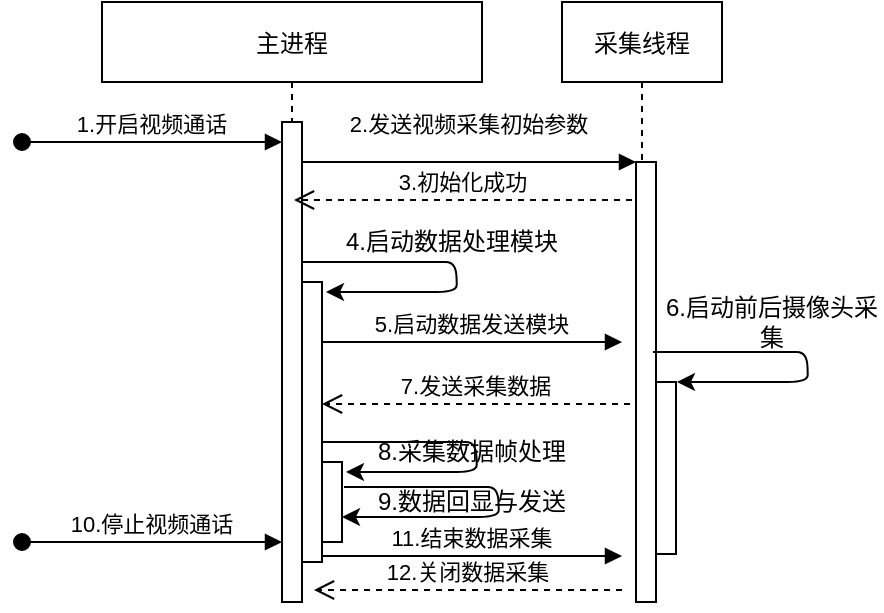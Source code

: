 <mxfile version="14.0.1" type="github">
  <diagram id="kgpKYQtTHZ0yAKxKKP6v" name="Page-1">
    <mxGraphModel dx="1422" dy="762" grid="1" gridSize="10" guides="1" tooltips="1" connect="1" arrows="1" fold="1" page="1" pageScale="1" pageWidth="850" pageHeight="1100" math="0" shadow="0">
      <root>
        <mxCell id="0" />
        <mxCell id="1" parent="0" />
        <mxCell id="3nuBFxr9cyL0pnOWT2aG-1" value="主进程" style="shape=umlLifeline;perimeter=lifelinePerimeter;container=1;collapsible=0;recursiveResize=0;rounded=0;shadow=0;strokeWidth=1;" parent="1" vertex="1">
          <mxGeometry x="90" y="80" width="190" height="300" as="geometry" />
        </mxCell>
        <mxCell id="3nuBFxr9cyL0pnOWT2aG-2" value="" style="points=[];perimeter=orthogonalPerimeter;rounded=0;shadow=0;strokeWidth=1;" parent="3nuBFxr9cyL0pnOWT2aG-1" vertex="1">
          <mxGeometry x="90" y="60" width="10" height="240" as="geometry" />
        </mxCell>
        <mxCell id="3nuBFxr9cyL0pnOWT2aG-3" value="1.开启视频通话" style="verticalAlign=bottom;startArrow=oval;endArrow=block;startSize=8;shadow=0;strokeWidth=1;" parent="3nuBFxr9cyL0pnOWT2aG-1" target="3nuBFxr9cyL0pnOWT2aG-2" edge="1">
          <mxGeometry relative="1" as="geometry">
            <mxPoint x="-40" y="70" as="sourcePoint" />
            <Array as="points">
              <mxPoint x="-40" y="70" />
            </Array>
          </mxGeometry>
        </mxCell>
        <mxCell id="3nuBFxr9cyL0pnOWT2aG-4" value="" style="points=[];perimeter=orthogonalPerimeter;rounded=0;shadow=0;strokeWidth=1;" parent="3nuBFxr9cyL0pnOWT2aG-1" vertex="1">
          <mxGeometry x="100" y="140" width="10" height="140" as="geometry" />
        </mxCell>
        <mxCell id="3nuBFxr9cyL0pnOWT2aG-5" value="采集线程" style="shape=umlLifeline;perimeter=lifelinePerimeter;container=1;collapsible=0;recursiveResize=0;rounded=0;shadow=0;strokeWidth=1;" parent="1" vertex="1">
          <mxGeometry x="320" y="80" width="80" height="300" as="geometry" />
        </mxCell>
        <mxCell id="3nuBFxr9cyL0pnOWT2aG-6" value="" style="points=[];perimeter=orthogonalPerimeter;rounded=0;shadow=0;strokeWidth=1;" parent="3nuBFxr9cyL0pnOWT2aG-5" vertex="1">
          <mxGeometry x="37" y="80" width="10" height="220" as="geometry" />
        </mxCell>
        <mxCell id="3dtoHHLjRzKScGeUbtJA-7" value="" style="points=[];perimeter=orthogonalPerimeter;rounded=0;shadow=0;strokeWidth=1;" vertex="1" parent="3nuBFxr9cyL0pnOWT2aG-5">
          <mxGeometry x="47" y="190" width="10" height="86" as="geometry" />
        </mxCell>
        <mxCell id="3nuBFxr9cyL0pnOWT2aG-8" value="2.发送视频采集初始参数" style="verticalAlign=bottom;endArrow=block;entryX=0;entryY=0;shadow=0;strokeWidth=1;" parent="1" source="3nuBFxr9cyL0pnOWT2aG-2" target="3nuBFxr9cyL0pnOWT2aG-6" edge="1">
          <mxGeometry y="10" relative="1" as="geometry">
            <mxPoint x="275" y="160" as="sourcePoint" />
            <mxPoint as="offset" />
          </mxGeometry>
        </mxCell>
        <mxCell id="3dtoHHLjRzKScGeUbtJA-2" value="3.初始化成功" style="verticalAlign=bottom;endArrow=open;dashed=1;endSize=8;shadow=0;strokeWidth=1;" edge="1" parent="1">
          <mxGeometry relative="1" as="geometry">
            <mxPoint x="186" y="179.0" as="targetPoint" />
            <mxPoint x="355" y="179" as="sourcePoint" />
          </mxGeometry>
        </mxCell>
        <mxCell id="3dtoHHLjRzKScGeUbtJA-8" value="5.启动数据发送模块" style="verticalAlign=bottom;endArrow=block;shadow=0;strokeWidth=1;" edge="1" parent="1">
          <mxGeometry relative="1" as="geometry">
            <mxPoint x="200" y="250" as="sourcePoint" />
            <mxPoint x="350" y="250" as="targetPoint" />
            <mxPoint as="offset" />
          </mxGeometry>
        </mxCell>
        <mxCell id="3dtoHHLjRzKScGeUbtJA-9" value="" style="endArrow=classic;html=1;" edge="1" parent="1">
          <mxGeometry width="50" height="50" relative="1" as="geometry">
            <mxPoint x="365.5" y="255" as="sourcePoint" />
            <mxPoint x="377.5" y="270" as="targetPoint" />
            <Array as="points">
              <mxPoint x="422.5" y="255" />
              <mxPoint x="442.5" y="255" />
              <mxPoint x="443" y="270" />
              <mxPoint x="398" y="270" />
            </Array>
          </mxGeometry>
        </mxCell>
        <mxCell id="3dtoHHLjRzKScGeUbtJA-6" value="4.启动数据处理模块" style="text;html=1;strokeColor=none;fillColor=none;align=center;verticalAlign=middle;whiteSpace=wrap;rounded=0;" vertex="1" parent="1">
          <mxGeometry x="210" y="190" width="110" height="20" as="geometry" />
        </mxCell>
        <mxCell id="3dtoHHLjRzKScGeUbtJA-11" value="" style="endArrow=classic;html=1;" edge="1" parent="1">
          <mxGeometry width="50" height="50" relative="1" as="geometry">
            <mxPoint x="190" y="210" as="sourcePoint" />
            <mxPoint x="202" y="225" as="targetPoint" />
            <Array as="points">
              <mxPoint x="247" y="210" />
              <mxPoint x="267" y="210" />
              <mxPoint x="267.5" y="225" />
              <mxPoint x="222.5" y="225" />
            </Array>
          </mxGeometry>
        </mxCell>
        <mxCell id="3dtoHHLjRzKScGeUbtJA-12" value="6.启动前后摄像头采集" style="text;html=1;strokeColor=none;fillColor=none;align=center;verticalAlign=middle;whiteSpace=wrap;rounded=0;" vertex="1" parent="1">
          <mxGeometry x="370" y="230" width="110" height="20" as="geometry" />
        </mxCell>
        <mxCell id="3dtoHHLjRzKScGeUbtJA-17" value="7.发送采集数据" style="verticalAlign=bottom;endArrow=open;dashed=1;endSize=8;shadow=0;strokeWidth=1;" edge="1" parent="1">
          <mxGeometry relative="1" as="geometry">
            <mxPoint x="200" y="281.0" as="targetPoint" />
            <mxPoint x="354" y="281" as="sourcePoint" />
          </mxGeometry>
        </mxCell>
        <mxCell id="3dtoHHLjRzKScGeUbtJA-21" value="8.采集数据帧处理" style="text;html=1;strokeColor=none;fillColor=none;align=center;verticalAlign=middle;whiteSpace=wrap;rounded=0;" vertex="1" parent="1">
          <mxGeometry x="220" y="290" width="110" height="30" as="geometry" />
        </mxCell>
        <mxCell id="3dtoHHLjRzKScGeUbtJA-23" value="" style="endArrow=classic;html=1;entryX=0.9;entryY=0.875;entryDx=0;entryDy=0;entryPerimeter=0;" edge="1" parent="1">
          <mxGeometry width="50" height="50" relative="1" as="geometry">
            <mxPoint x="211" y="322.5" as="sourcePoint" />
            <mxPoint x="210" y="337.5" as="targetPoint" />
            <Array as="points">
              <mxPoint x="268" y="322.5" />
              <mxPoint x="288" y="322.5" />
              <mxPoint x="288.5" y="337.5" />
              <mxPoint x="243.5" y="337.5" />
            </Array>
          </mxGeometry>
        </mxCell>
        <mxCell id="3dtoHHLjRzKScGeUbtJA-24" value="" style="points=[];perimeter=orthogonalPerimeter;rounded=0;shadow=0;strokeWidth=1;" vertex="1" parent="1">
          <mxGeometry x="200" y="310" width="10" height="40" as="geometry" />
        </mxCell>
        <mxCell id="3dtoHHLjRzKScGeUbtJA-25" value="" style="endArrow=classic;html=1;" edge="1" parent="1">
          <mxGeometry width="50" height="50" relative="1" as="geometry">
            <mxPoint x="200" y="300" as="sourcePoint" />
            <mxPoint x="212" y="315" as="targetPoint" />
            <Array as="points">
              <mxPoint x="257" y="300" />
              <mxPoint x="277" y="300" />
              <mxPoint x="277.5" y="315" />
              <mxPoint x="232.5" y="315" />
            </Array>
          </mxGeometry>
        </mxCell>
        <mxCell id="3dtoHHLjRzKScGeUbtJA-26" value="10.停止视频通话" style="verticalAlign=bottom;startArrow=oval;endArrow=block;startSize=8;shadow=0;strokeWidth=1;" edge="1" parent="1">
          <mxGeometry relative="1" as="geometry">
            <mxPoint x="50" y="350" as="sourcePoint" />
            <mxPoint x="180" y="350" as="targetPoint" />
            <Array as="points">
              <mxPoint x="50" y="350" />
            </Array>
          </mxGeometry>
        </mxCell>
        <mxCell id="3dtoHHLjRzKScGeUbtJA-27" value="9.数据回显与发送" style="text;html=1;strokeColor=none;fillColor=none;align=center;verticalAlign=middle;whiteSpace=wrap;rounded=0;" vertex="1" parent="1">
          <mxGeometry x="200" y="315" width="150" height="30" as="geometry" />
        </mxCell>
        <mxCell id="3dtoHHLjRzKScGeUbtJA-28" value="11.结束数据采集" style="verticalAlign=bottom;endArrow=block;shadow=0;strokeWidth=1;" edge="1" parent="1">
          <mxGeometry relative="1" as="geometry">
            <mxPoint x="200" y="357" as="sourcePoint" />
            <mxPoint x="350" y="357" as="targetPoint" />
            <mxPoint as="offset" />
          </mxGeometry>
        </mxCell>
        <mxCell id="3dtoHHLjRzKScGeUbtJA-29" value="12.关闭数据采集" style="verticalAlign=bottom;endArrow=open;dashed=1;endSize=8;shadow=0;strokeWidth=1;" edge="1" parent="1">
          <mxGeometry relative="1" as="geometry">
            <mxPoint x="196" y="374.0" as="targetPoint" />
            <mxPoint x="350" y="374" as="sourcePoint" />
          </mxGeometry>
        </mxCell>
      </root>
    </mxGraphModel>
  </diagram>
</mxfile>
